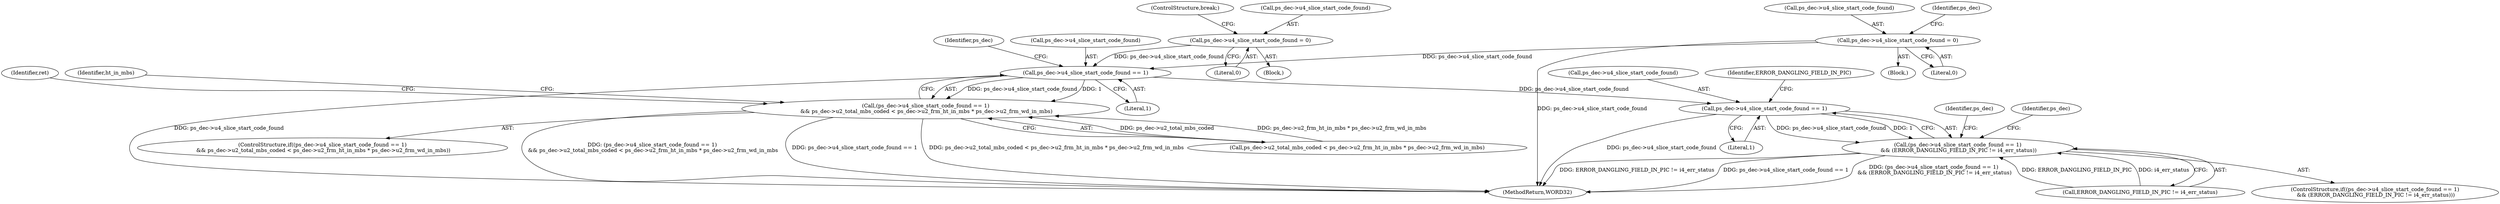 digraph "0_Android_494561291a503840f385fbcd11d9bc5f4dc502b8@pointer" {
"1001477" [label="(Call,ps_dec->u4_slice_start_code_found == 1)"];
"1001343" [label="(Call,ps_dec->u4_slice_start_code_found = 0)"];
"1000536" [label="(Call,ps_dec->u4_slice_start_code_found = 0)"];
"1001476" [label="(Call,(ps_dec->u4_slice_start_code_found == 1)\n && ps_dec->u2_total_mbs_coded < ps_dec->u2_frm_ht_in_mbs * ps_dec->u2_frm_wd_in_mbs)"];
"1001845" [label="(Call,ps_dec->u4_slice_start_code_found == 1)"];
"1001844" [label="(Call,(ps_dec->u4_slice_start_code_found == 1)\n && (ERROR_DANGLING_FIELD_IN_PIC != i4_err_status))"];
"1001844" [label="(Call,(ps_dec->u4_slice_start_code_found == 1)\n && (ERROR_DANGLING_FIELD_IN_PIC != i4_err_status))"];
"1001348" [label="(ControlStructure,break;)"];
"1001500" [label="(Identifier,ht_in_mbs)"];
"1001482" [label="(Call,ps_dec->u2_total_mbs_coded < ps_dec->u2_frm_ht_in_mbs * ps_dec->u2_frm_wd_in_mbs)"];
"1000536" [label="(Call,ps_dec->u4_slice_start_code_found = 0)"];
"1001477" [label="(Call,ps_dec->u4_slice_start_code_found == 1)"];
"1002185" [label="(MethodReturn,WORD32)"];
"1001344" [label="(Call,ps_dec->u4_slice_start_code_found)"];
"1000537" [label="(Call,ps_dec->u4_slice_start_code_found)"];
"1001849" [label="(Literal,1)"];
"1001475" [label="(ControlStructure,if((ps_dec->u4_slice_start_code_found == 1)\n && ps_dec->u2_total_mbs_coded < ps_dec->u2_frm_ht_in_mbs * ps_dec->u2_frm_wd_in_mbs))"];
"1001343" [label="(Call,ps_dec->u4_slice_start_code_found = 0)"];
"1001857" [label="(Identifier,ps_dec)"];
"1001843" [label="(ControlStructure,if((ps_dec->u4_slice_start_code_found == 1)\n && (ERROR_DANGLING_FIELD_IN_PIC != i4_err_status)))"];
"1002019" [label="(Identifier,ps_dec)"];
"1001481" [label="(Literal,1)"];
"1001484" [label="(Identifier,ps_dec)"];
"1001342" [label="(Block,)"];
"1001478" [label="(Call,ps_dec->u4_slice_start_code_found)"];
"1001846" [label="(Call,ps_dec->u4_slice_start_code_found)"];
"1001851" [label="(Identifier,ERROR_DANGLING_FIELD_IN_PIC)"];
"1001845" [label="(Call,ps_dec->u4_slice_start_code_found == 1)"];
"1000153" [label="(Block,)"];
"1000545" [label="(Identifier,ps_dec)"];
"1001476" [label="(Call,(ps_dec->u4_slice_start_code_found == 1)\n && ps_dec->u2_total_mbs_coded < ps_dec->u2_frm_ht_in_mbs * ps_dec->u2_frm_wd_in_mbs)"];
"1001347" [label="(Literal,0)"];
"1000540" [label="(Literal,0)"];
"1001850" [label="(Call,ERROR_DANGLING_FIELD_IN_PIC != i4_err_status)"];
"1001590" [label="(Identifier,ret)"];
"1001477" -> "1001476"  [label="AST: "];
"1001477" -> "1001481"  [label="CFG: "];
"1001478" -> "1001477"  [label="AST: "];
"1001481" -> "1001477"  [label="AST: "];
"1001484" -> "1001477"  [label="CFG: "];
"1001476" -> "1001477"  [label="CFG: "];
"1001477" -> "1002185"  [label="DDG: ps_dec->u4_slice_start_code_found"];
"1001477" -> "1001476"  [label="DDG: ps_dec->u4_slice_start_code_found"];
"1001477" -> "1001476"  [label="DDG: 1"];
"1001343" -> "1001477"  [label="DDG: ps_dec->u4_slice_start_code_found"];
"1000536" -> "1001477"  [label="DDG: ps_dec->u4_slice_start_code_found"];
"1001477" -> "1001845"  [label="DDG: ps_dec->u4_slice_start_code_found"];
"1001343" -> "1001342"  [label="AST: "];
"1001343" -> "1001347"  [label="CFG: "];
"1001344" -> "1001343"  [label="AST: "];
"1001347" -> "1001343"  [label="AST: "];
"1001348" -> "1001343"  [label="CFG: "];
"1000536" -> "1000153"  [label="AST: "];
"1000536" -> "1000540"  [label="CFG: "];
"1000537" -> "1000536"  [label="AST: "];
"1000540" -> "1000536"  [label="AST: "];
"1000545" -> "1000536"  [label="CFG: "];
"1000536" -> "1002185"  [label="DDG: ps_dec->u4_slice_start_code_found"];
"1001476" -> "1001475"  [label="AST: "];
"1001476" -> "1001482"  [label="CFG: "];
"1001482" -> "1001476"  [label="AST: "];
"1001500" -> "1001476"  [label="CFG: "];
"1001590" -> "1001476"  [label="CFG: "];
"1001476" -> "1002185"  [label="DDG: (ps_dec->u4_slice_start_code_found == 1)\n && ps_dec->u2_total_mbs_coded < ps_dec->u2_frm_ht_in_mbs * ps_dec->u2_frm_wd_in_mbs"];
"1001476" -> "1002185"  [label="DDG: ps_dec->u4_slice_start_code_found == 1"];
"1001476" -> "1002185"  [label="DDG: ps_dec->u2_total_mbs_coded < ps_dec->u2_frm_ht_in_mbs * ps_dec->u2_frm_wd_in_mbs"];
"1001482" -> "1001476"  [label="DDG: ps_dec->u2_total_mbs_coded"];
"1001482" -> "1001476"  [label="DDG: ps_dec->u2_frm_ht_in_mbs * ps_dec->u2_frm_wd_in_mbs"];
"1001845" -> "1001844"  [label="AST: "];
"1001845" -> "1001849"  [label="CFG: "];
"1001846" -> "1001845"  [label="AST: "];
"1001849" -> "1001845"  [label="AST: "];
"1001851" -> "1001845"  [label="CFG: "];
"1001844" -> "1001845"  [label="CFG: "];
"1001845" -> "1002185"  [label="DDG: ps_dec->u4_slice_start_code_found"];
"1001845" -> "1001844"  [label="DDG: ps_dec->u4_slice_start_code_found"];
"1001845" -> "1001844"  [label="DDG: 1"];
"1001844" -> "1001843"  [label="AST: "];
"1001844" -> "1001850"  [label="CFG: "];
"1001850" -> "1001844"  [label="AST: "];
"1001857" -> "1001844"  [label="CFG: "];
"1002019" -> "1001844"  [label="CFG: "];
"1001844" -> "1002185"  [label="DDG: ERROR_DANGLING_FIELD_IN_PIC != i4_err_status"];
"1001844" -> "1002185"  [label="DDG: ps_dec->u4_slice_start_code_found == 1"];
"1001844" -> "1002185"  [label="DDG: (ps_dec->u4_slice_start_code_found == 1)\n && (ERROR_DANGLING_FIELD_IN_PIC != i4_err_status)"];
"1001850" -> "1001844"  [label="DDG: ERROR_DANGLING_FIELD_IN_PIC"];
"1001850" -> "1001844"  [label="DDG: i4_err_status"];
}
